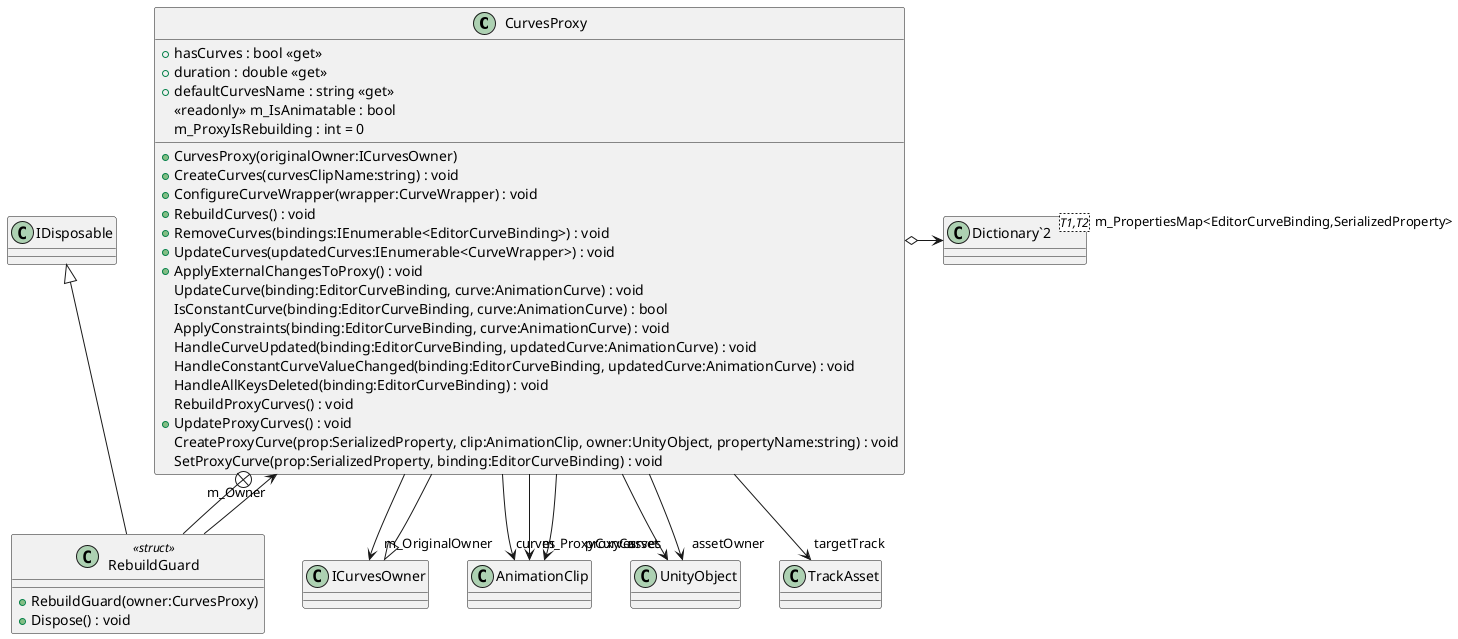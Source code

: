 @startuml
class CurvesProxy {
    + hasCurves : bool <<get>>
    + duration : double <<get>>
    + defaultCurvesName : string <<get>>
    <<readonly>> m_IsAnimatable : bool
    m_ProxyIsRebuilding : int = 0
    + CurvesProxy(originalOwner:ICurvesOwner)
    + CreateCurves(curvesClipName:string) : void
    + ConfigureCurveWrapper(wrapper:CurveWrapper) : void
    + RebuildCurves() : void
    + RemoveCurves(bindings:IEnumerable<EditorCurveBinding>) : void
    + UpdateCurves(updatedCurves:IEnumerable<CurveWrapper>) : void
    + ApplyExternalChangesToProxy() : void
    UpdateCurve(binding:EditorCurveBinding, curve:AnimationCurve) : void
    IsConstantCurve(binding:EditorCurveBinding, curve:AnimationCurve) : bool
    ApplyConstraints(binding:EditorCurveBinding, curve:AnimationCurve) : void
    HandleCurveUpdated(binding:EditorCurveBinding, updatedCurve:AnimationCurve) : void
    HandleConstantCurveValueChanged(binding:EditorCurveBinding, updatedCurve:AnimationCurve) : void
    HandleAllKeysDeleted(binding:EditorCurveBinding) : void
    RebuildProxyCurves() : void
    + UpdateProxyCurves() : void
    CreateProxyCurve(prop:SerializedProperty, clip:AnimationClip, owner:UnityObject, propertyName:string) : void
    SetProxyCurve(prop:SerializedProperty, binding:EditorCurveBinding) : void
}
class "Dictionary`2"<T1,T2> {
}
class RebuildGuard <<struct>> {
    + RebuildGuard(owner:CurvesProxy)
    + Dispose() : void
}
ICurvesOwner <|-- CurvesProxy
CurvesProxy --> "curves" AnimationClip
CurvesProxy --> "asset" UnityObject
CurvesProxy --> "assetOwner" UnityObject
CurvesProxy --> "targetTrack" TrackAsset
CurvesProxy --> "m_OriginalOwner" ICurvesOwner
CurvesProxy o-> "m_PropertiesMap<EditorCurveBinding,SerializedProperty>" "Dictionary`2"
CurvesProxy --> "m_ProxyCurves" AnimationClip
CurvesProxy --> "proxyCurves" AnimationClip
CurvesProxy +-- RebuildGuard
IDisposable <|-- RebuildGuard
RebuildGuard --> "m_Owner" CurvesProxy
@enduml
